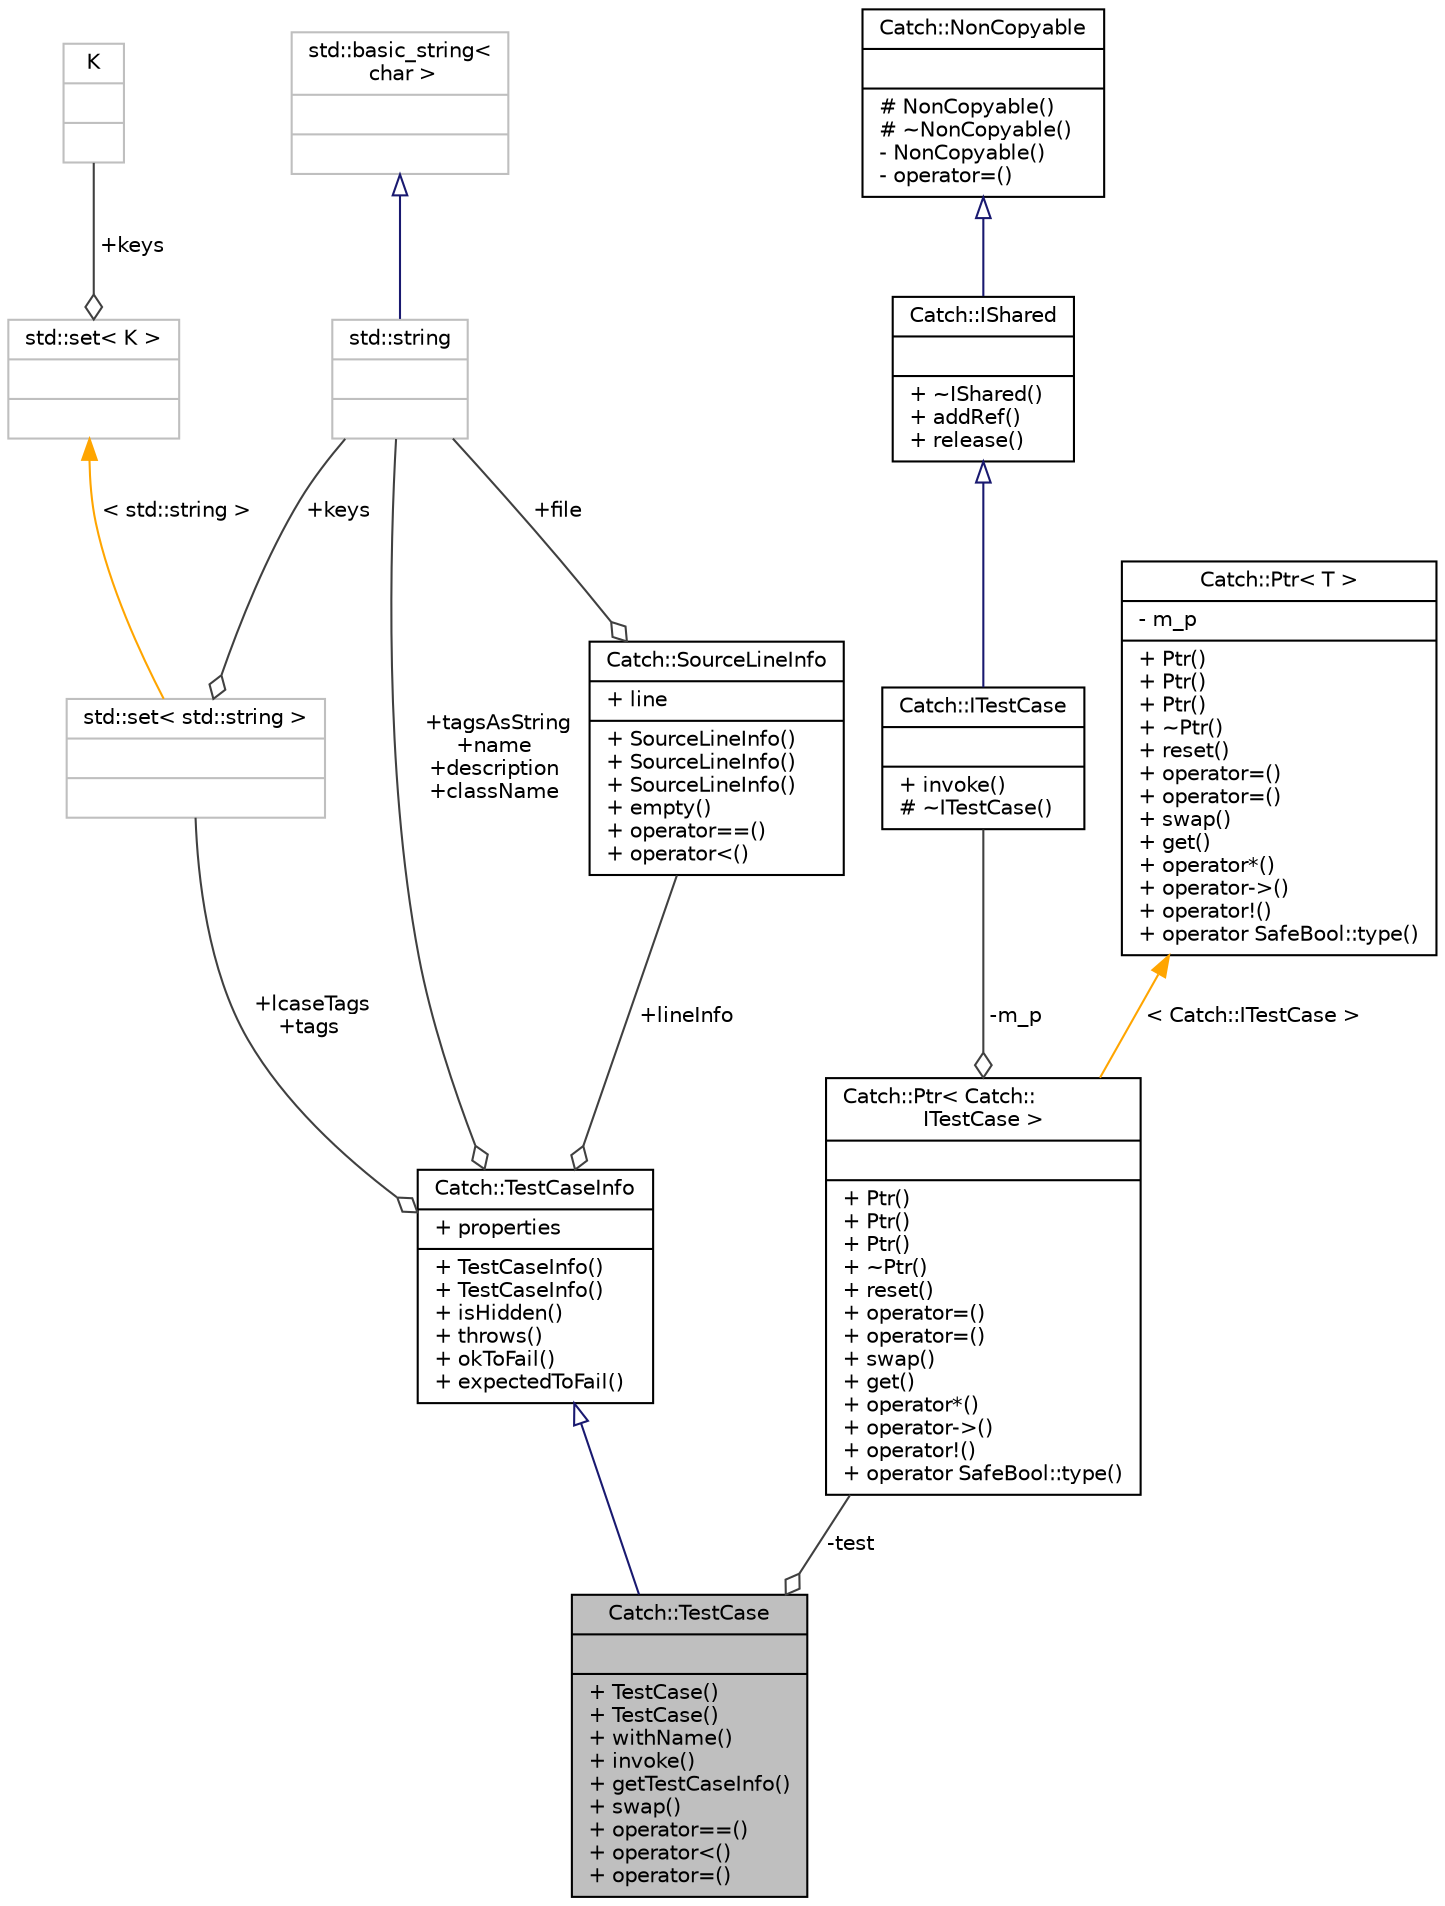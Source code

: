 digraph "Catch::TestCase"
{
  edge [fontname="Helvetica",fontsize="10",labelfontname="Helvetica",labelfontsize="10"];
  node [fontname="Helvetica",fontsize="10",shape=record];
  Node1 [label="{Catch::TestCase\n||+ TestCase()\l+ TestCase()\l+ withName()\l+ invoke()\l+ getTestCaseInfo()\l+ swap()\l+ operator==()\l+ operator\<()\l+ operator=()\l}",height=0.2,width=0.4,color="black", fillcolor="grey75", style="filled", fontcolor="black"];
  Node2 -> Node1 [dir="back",color="midnightblue",fontsize="10",style="solid",arrowtail="onormal",fontname="Helvetica"];
  Node2 [label="{Catch::TestCaseInfo\n|+ properties\l|+ TestCaseInfo()\l+ TestCaseInfo()\l+ isHidden()\l+ throws()\l+ okToFail()\l+ expectedToFail()\l}",height=0.2,width=0.4,color="black", fillcolor="white", style="filled",URL="$structCatch_1_1TestCaseInfo.html"];
  Node3 -> Node2 [color="grey25",fontsize="10",style="solid",label=" +lineInfo" ,arrowhead="odiamond",fontname="Helvetica"];
  Node3 [label="{Catch::SourceLineInfo\n|+ line\l|+ SourceLineInfo()\l+ SourceLineInfo()\l+ SourceLineInfo()\l+ empty()\l+ operator==()\l+ operator\<()\l}",height=0.2,width=0.4,color="black", fillcolor="white", style="filled",URL="$structCatch_1_1SourceLineInfo.html"];
  Node4 -> Node3 [color="grey25",fontsize="10",style="solid",label=" +file" ,arrowhead="odiamond",fontname="Helvetica"];
  Node4 [label="{std::string\n||}",height=0.2,width=0.4,color="grey75", fillcolor="white", style="filled",tooltip="STL class. "];
  Node5 -> Node4 [dir="back",color="midnightblue",fontsize="10",style="solid",arrowtail="onormal",fontname="Helvetica"];
  Node5 [label="{std::basic_string\<\l char \>\n||}",height=0.2,width=0.4,color="grey75", fillcolor="white", style="filled",tooltip="STL class. "];
  Node6 -> Node2 [color="grey25",fontsize="10",style="solid",label=" +lcaseTags\n+tags" ,arrowhead="odiamond",fontname="Helvetica"];
  Node6 [label="{std::set\< std::string \>\n||}",height=0.2,width=0.4,color="grey75", fillcolor="white", style="filled"];
  Node4 -> Node6 [color="grey25",fontsize="10",style="solid",label=" +keys" ,arrowhead="odiamond",fontname="Helvetica"];
  Node7 -> Node6 [dir="back",color="orange",fontsize="10",style="solid",label=" \< std::string \>" ,fontname="Helvetica"];
  Node7 [label="{std::set\< K \>\n||}",height=0.2,width=0.4,color="grey75", fillcolor="white", style="filled",tooltip="STL class. "];
  Node8 -> Node7 [color="grey25",fontsize="10",style="solid",label=" +keys" ,arrowhead="odiamond",fontname="Helvetica"];
  Node8 [label="{K\n||}",height=0.2,width=0.4,color="grey75", fillcolor="white", style="filled"];
  Node4 -> Node2 [color="grey25",fontsize="10",style="solid",label=" +tagsAsString\n+name\n+description\n+className" ,arrowhead="odiamond",fontname="Helvetica"];
  Node9 -> Node1 [color="grey25",fontsize="10",style="solid",label=" -test" ,arrowhead="odiamond",fontname="Helvetica"];
  Node9 [label="{Catch::Ptr\< Catch::\lITestCase \>\n||+ Ptr()\l+ Ptr()\l+ Ptr()\l+ ~Ptr()\l+ reset()\l+ operator=()\l+ operator=()\l+ swap()\l+ get()\l+ operator*()\l+ operator-\>()\l+ operator!()\l+ operator SafeBool::type()\l}",height=0.2,width=0.4,color="black", fillcolor="white", style="filled",URL="$classCatch_1_1Ptr.html"];
  Node10 -> Node9 [color="grey25",fontsize="10",style="solid",label=" -m_p" ,arrowhead="odiamond",fontname="Helvetica"];
  Node10 [label="{Catch::ITestCase\n||+ invoke()\l# ~ITestCase()\l}",height=0.2,width=0.4,color="black", fillcolor="white", style="filled",URL="$structCatch_1_1ITestCase.html"];
  Node11 -> Node10 [dir="back",color="midnightblue",fontsize="10",style="solid",arrowtail="onormal",fontname="Helvetica"];
  Node11 [label="{Catch::IShared\n||+ ~IShared()\l+ addRef()\l+ release()\l}",height=0.2,width=0.4,color="black", fillcolor="white", style="filled",URL="$structCatch_1_1IShared.html"];
  Node12 -> Node11 [dir="back",color="midnightblue",fontsize="10",style="solid",arrowtail="onormal",fontname="Helvetica"];
  Node12 [label="{Catch::NonCopyable\n||# NonCopyable()\l# ~NonCopyable()\l- NonCopyable()\l- operator=()\l}",height=0.2,width=0.4,color="black", fillcolor="white", style="filled",URL="$classCatch_1_1NonCopyable.html"];
  Node13 -> Node9 [dir="back",color="orange",fontsize="10",style="solid",label=" \< Catch::ITestCase \>" ,fontname="Helvetica"];
  Node13 [label="{Catch::Ptr\< T \>\n|- m_p\l|+ Ptr()\l+ Ptr()\l+ Ptr()\l+ ~Ptr()\l+ reset()\l+ operator=()\l+ operator=()\l+ swap()\l+ get()\l+ operator*()\l+ operator-\>()\l+ operator!()\l+ operator SafeBool::type()\l}",height=0.2,width=0.4,color="black", fillcolor="white", style="filled",URL="$classCatch_1_1Ptr.html"];
}
